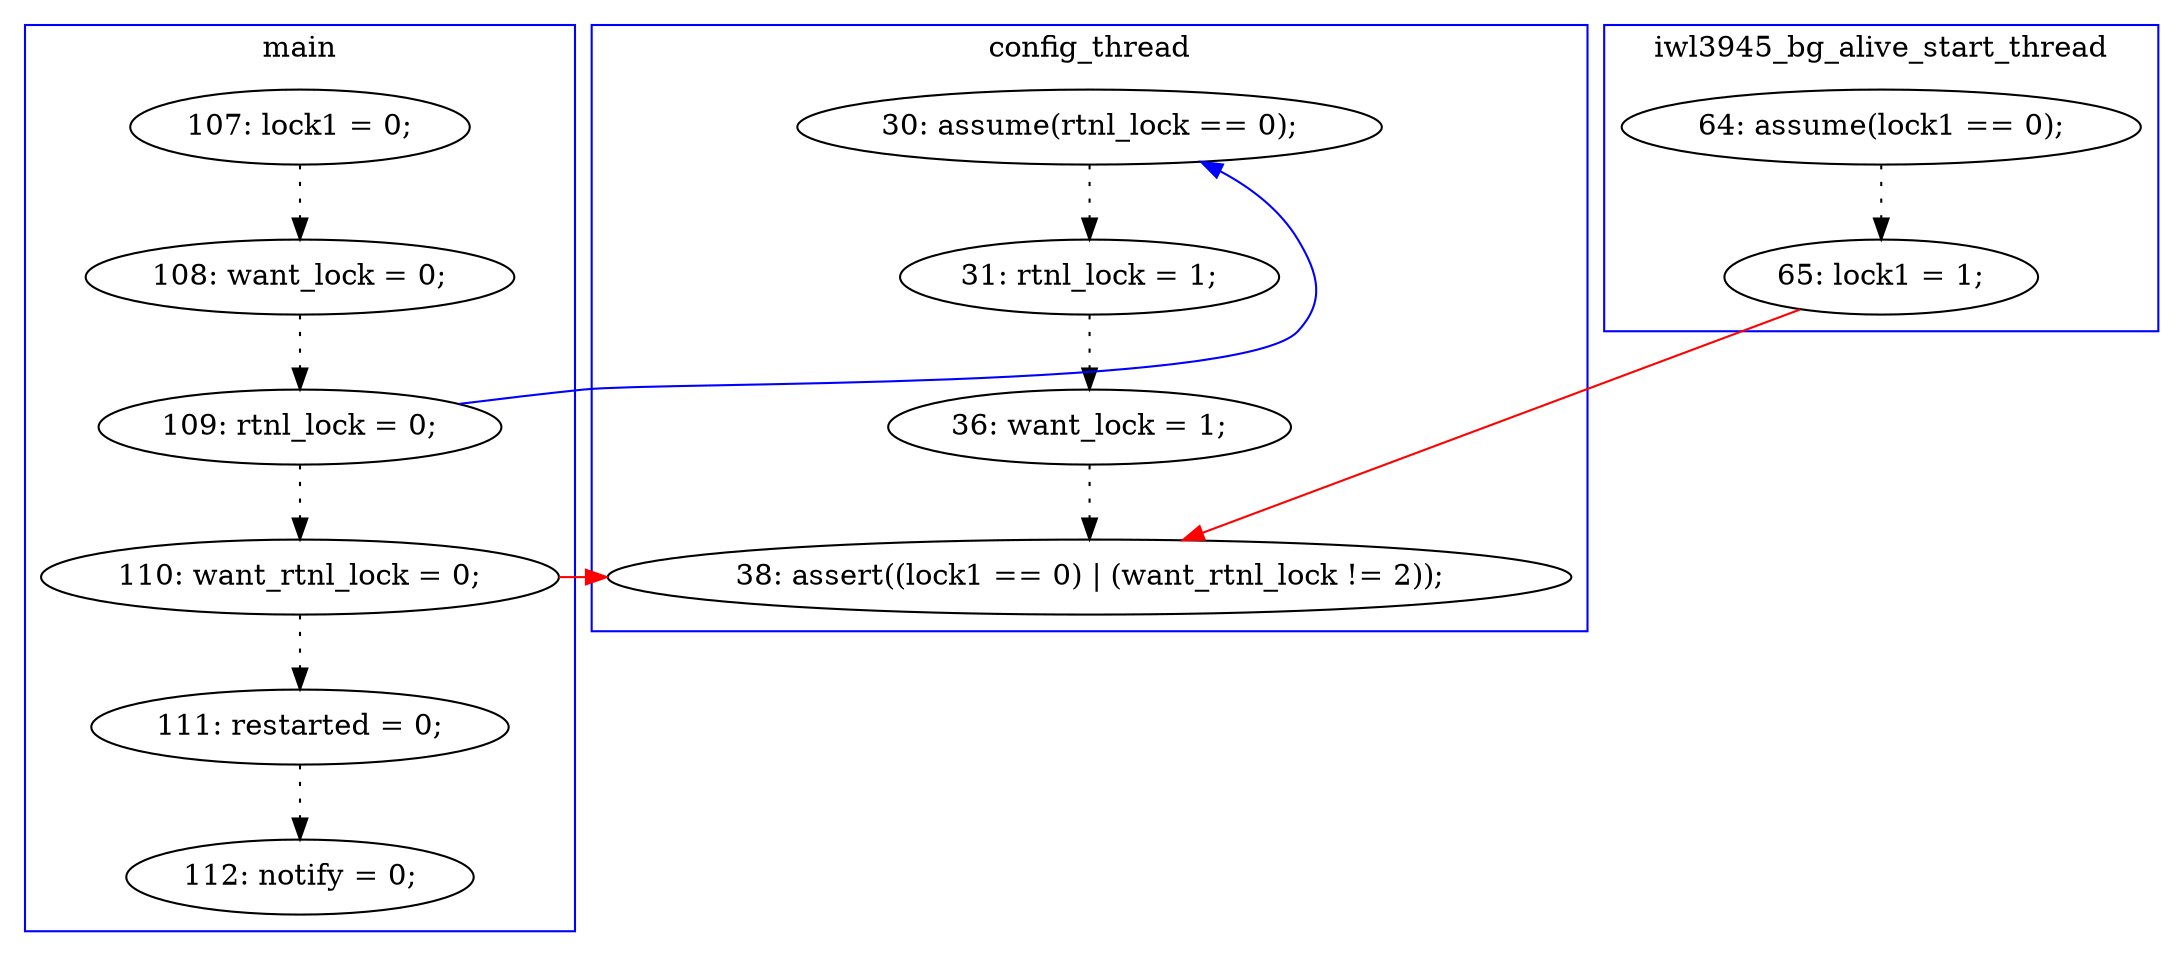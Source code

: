 digraph ProofObject {
	5 -> 17 [color = Red, constraint = false]
	16 -> 17 [style = dotted, color = black]
	5 -> 6 [style = dotted, color = black]
	2 -> 3 [style = dotted, color = black]
	12 -> 17 [color = Red, constraint = false]
	6 -> 7 [style = dotted, color = black]
	15 -> 16 [style = dotted, color = black]
	14 -> 15 [style = dotted, color = black]
	3 -> 4 [style = dotted, color = black]
	4 -> 5 [style = dotted, color = black]
	4 -> 14 [color = Blue, constraint = false]
	11 -> 12 [style = dotted, color = black]
	subgraph cluster2 {
		label = iwl3945_bg_alive_start_thread
		color = blue
		11  [label = "64: assume(lock1 == 0);"]
		12  [label = "65: lock1 = 1;"]
	}
	subgraph cluster0 {
		label = main
		color = blue
		5  [label = "110: want_rtnl_lock = 0;"]
		4  [label = "109: rtnl_lock = 0;"]
		2  [label = "107: lock1 = 0;"]
		6  [label = "111: restarted = 0;"]
		3  [label = "108: want_lock = 0;"]
		7  [label = "112: notify = 0;"]
	}
	subgraph cluster1 {
		label = config_thread
		color = blue
		15  [label = "31: rtnl_lock = 1;"]
		14  [label = "30: assume(rtnl_lock == 0);"]
		17  [label = "38: assert((lock1 == 0) | (want_rtnl_lock != 2));"]
		16  [label = "36: want_lock = 1;"]
	}
}